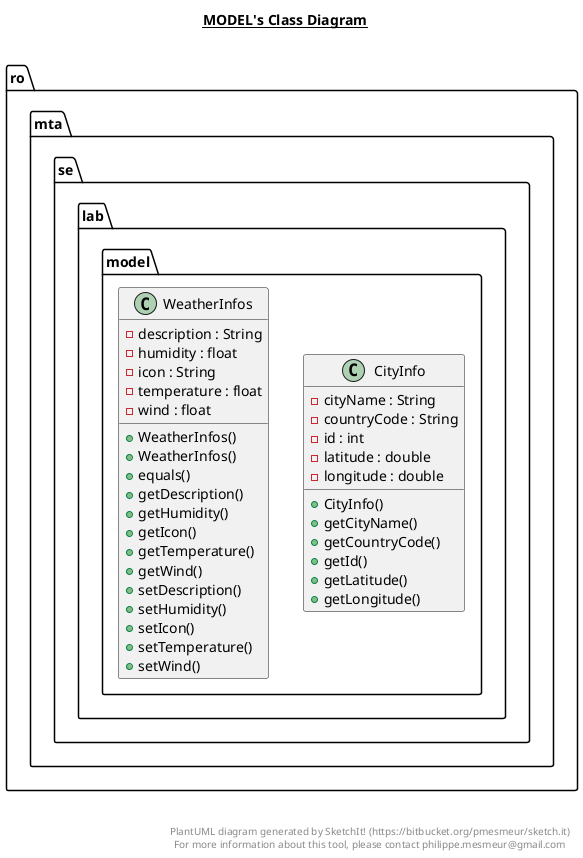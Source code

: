 @startuml

title __MODEL's Class Diagram__\n

  namespace ro.mta.se.lab {
    namespace model {
      class ro.mta.se.lab.model.CityInfo {
          - cityName : String
          - countryCode : String
          - id : int
          - latitude : double
          - longitude : double
          + CityInfo()
          + getCityName()
          + getCountryCode()
          + getId()
          + getLatitude()
          + getLongitude()
      }
    }
  }
  

  namespace ro.mta.se.lab {
    namespace model {
      class ro.mta.se.lab.model.WeatherInfos {
          - description : String
          - humidity : float
          - icon : String
          - temperature : float
          - wind : float
          + WeatherInfos()
          + WeatherInfos()
          + equals()
          + getDescription()
          + getHumidity()
          + getIcon()
          + getTemperature()
          + getWind()
          + setDescription()
          + setHumidity()
          + setIcon()
          + setTemperature()
          + setWind()
      }
    }
  }
  



right footer


PlantUML diagram generated by SketchIt! (https://bitbucket.org/pmesmeur/sketch.it)
For more information about this tool, please contact philippe.mesmeur@gmail.com
endfooter

@enduml
